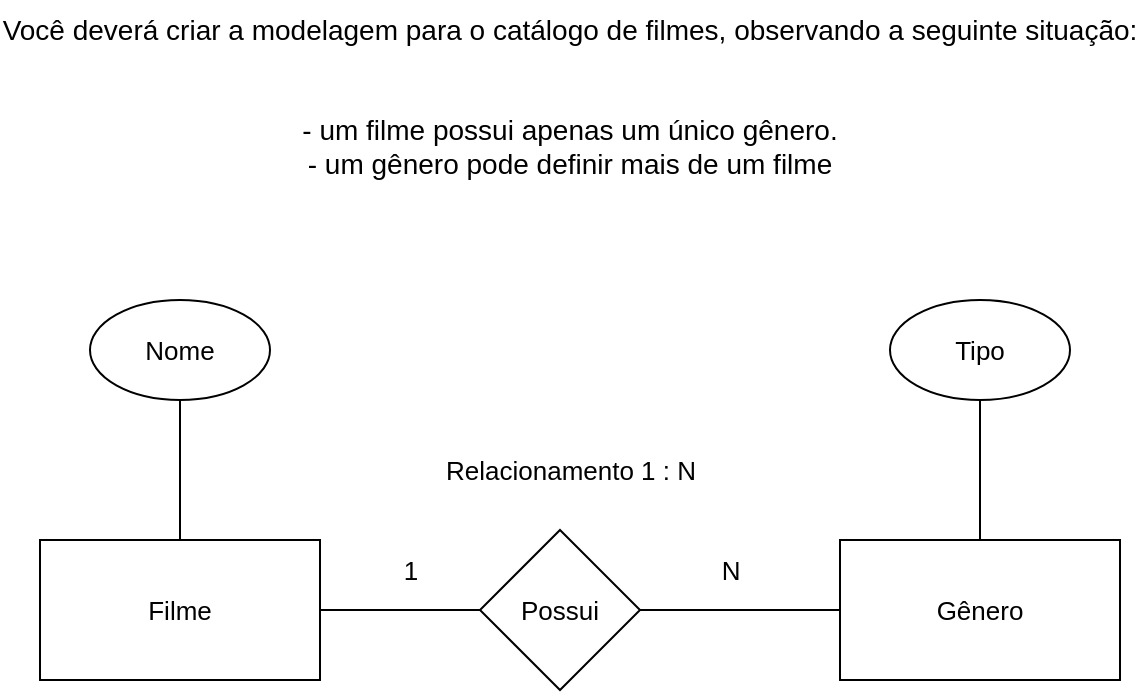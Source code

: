 <mxfile version="21.6.5" type="device">
  <diagram id="R2lEEEUBdFMjLlhIrx00" name="Page-1">
    <mxGraphModel dx="880" dy="522" grid="1" gridSize="10" guides="1" tooltips="1" connect="1" arrows="1" fold="1" page="1" pageScale="1" pageWidth="850" pageHeight="1100" math="0" shadow="0" extFonts="Permanent Marker^https://fonts.googleapis.com/css?family=Permanent+Marker">
      <root>
        <mxCell id="0" />
        <mxCell id="1" parent="0" />
        <mxCell id="UXnOD_pZGPyxFs4ZcDwk-1" value="Você deverá criar a modelagem para o catálogo de filmes, observando a seguinte situação:&#xa;&#xa;&#xa;- um filme possui apenas um único gênero.&#xa;- um gênero pode definir mais de um filme" style="text;whiteSpace=wrap;align=center;fontSize=14;" vertex="1" parent="1">
          <mxGeometry x="140" y="30" width="570" height="110" as="geometry" />
        </mxCell>
        <mxCell id="UXnOD_pZGPyxFs4ZcDwk-2" value="&lt;font style=&quot;font-size: 13px;&quot;&gt;Filme&lt;/font&gt;" style="rounded=0;whiteSpace=wrap;html=1;" vertex="1" parent="1">
          <mxGeometry x="160" y="300" width="140" height="70" as="geometry" />
        </mxCell>
        <mxCell id="UXnOD_pZGPyxFs4ZcDwk-3" value="&lt;font style=&quot;font-size: 13px;&quot;&gt;Gênero&lt;/font&gt;" style="rounded=0;whiteSpace=wrap;html=1;" vertex="1" parent="1">
          <mxGeometry x="560" y="300" width="140" height="70" as="geometry" />
        </mxCell>
        <mxCell id="UXnOD_pZGPyxFs4ZcDwk-9" style="edgeStyle=orthogonalEdgeStyle;rounded=0;orthogonalLoop=1;jettySize=auto;html=1;exitX=0.5;exitY=1;exitDx=0;exitDy=0;strokeWidth=1;endArrow=none;endFill=0;entryX=0.5;entryY=0;entryDx=0;entryDy=0;" edge="1" parent="1" source="UXnOD_pZGPyxFs4ZcDwk-5" target="UXnOD_pZGPyxFs4ZcDwk-2">
          <mxGeometry relative="1" as="geometry" />
        </mxCell>
        <mxCell id="UXnOD_pZGPyxFs4ZcDwk-5" value="&lt;font style=&quot;font-size: 13px;&quot;&gt;Nome&lt;/font&gt;" style="ellipse;whiteSpace=wrap;html=1;" vertex="1" parent="1">
          <mxGeometry x="185" y="180" width="90" height="50" as="geometry" />
        </mxCell>
        <mxCell id="UXnOD_pZGPyxFs4ZcDwk-17" style="edgeStyle=orthogonalEdgeStyle;rounded=0;orthogonalLoop=1;jettySize=auto;html=1;endArrow=none;endFill=0;" edge="1" parent="1" source="UXnOD_pZGPyxFs4ZcDwk-7" target="UXnOD_pZGPyxFs4ZcDwk-3">
          <mxGeometry relative="1" as="geometry" />
        </mxCell>
        <mxCell id="UXnOD_pZGPyxFs4ZcDwk-7" value="&lt;span style=&quot;font-size: 13px;&quot;&gt;Tipo&lt;/span&gt;" style="ellipse;whiteSpace=wrap;html=1;" vertex="1" parent="1">
          <mxGeometry x="585" y="180" width="90" height="50" as="geometry" />
        </mxCell>
        <mxCell id="UXnOD_pZGPyxFs4ZcDwk-12" style="edgeStyle=orthogonalEdgeStyle;rounded=0;orthogonalLoop=1;jettySize=auto;html=1;exitX=0;exitY=0.5;exitDx=0;exitDy=0;endArrow=none;endFill=0;" edge="1" parent="1" source="UXnOD_pZGPyxFs4ZcDwk-11" target="UXnOD_pZGPyxFs4ZcDwk-2">
          <mxGeometry relative="1" as="geometry" />
        </mxCell>
        <mxCell id="UXnOD_pZGPyxFs4ZcDwk-13" style="edgeStyle=orthogonalEdgeStyle;rounded=0;orthogonalLoop=1;jettySize=auto;html=1;entryX=0;entryY=0.5;entryDx=0;entryDy=0;endArrow=none;endFill=0;" edge="1" parent="1" source="UXnOD_pZGPyxFs4ZcDwk-11" target="UXnOD_pZGPyxFs4ZcDwk-3">
          <mxGeometry relative="1" as="geometry" />
        </mxCell>
        <mxCell id="UXnOD_pZGPyxFs4ZcDwk-11" value="&lt;font style=&quot;font-size: 13px;&quot;&gt;Possui&lt;/font&gt;" style="rhombus;whiteSpace=wrap;html=1;" vertex="1" parent="1">
          <mxGeometry x="380" y="295" width="80" height="80" as="geometry" />
        </mxCell>
        <mxCell id="UXnOD_pZGPyxFs4ZcDwk-15" value="N" style="text;html=1;align=center;verticalAlign=middle;resizable=0;points=[];autosize=1;strokeColor=none;fillColor=none;fontSize=13;" vertex="1" parent="1">
          <mxGeometry x="490" y="300" width="30" height="30" as="geometry" />
        </mxCell>
        <mxCell id="UXnOD_pZGPyxFs4ZcDwk-16" value="1" style="text;html=1;align=center;verticalAlign=middle;resizable=0;points=[];autosize=1;strokeColor=none;fillColor=none;fontSize=13;" vertex="1" parent="1">
          <mxGeometry x="330" y="300" width="30" height="30" as="geometry" />
        </mxCell>
        <mxCell id="UXnOD_pZGPyxFs4ZcDwk-18" value="&lt;font style=&quot;font-size: 13px;&quot;&gt;Relacionamento 1 : N&lt;/font&gt;" style="text;html=1;align=center;verticalAlign=middle;resizable=0;points=[];autosize=1;strokeColor=none;fillColor=none;" vertex="1" parent="1">
          <mxGeometry x="350" y="250" width="150" height="30" as="geometry" />
        </mxCell>
      </root>
    </mxGraphModel>
  </diagram>
</mxfile>
